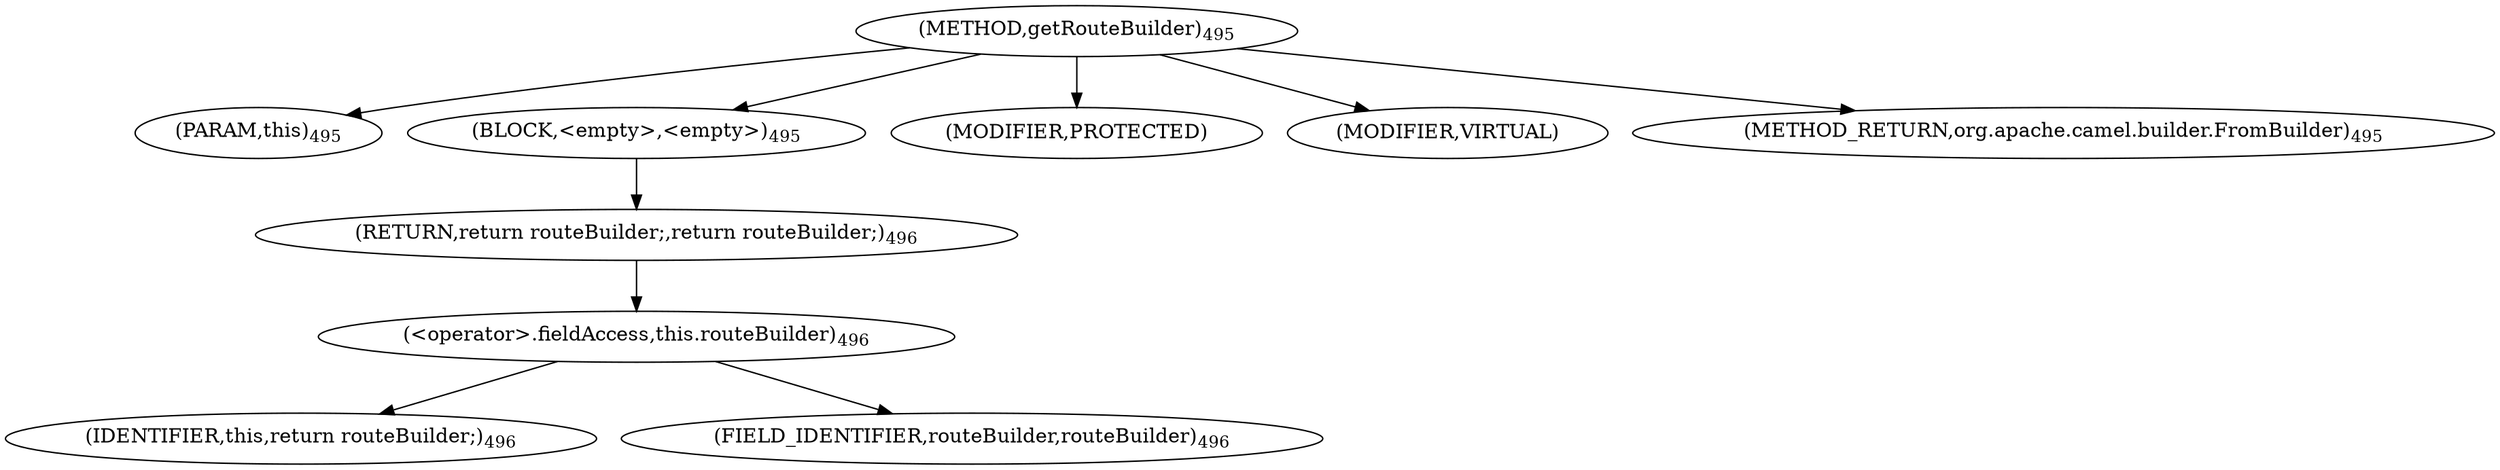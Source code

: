 digraph "getRouteBuilder" {  
"1078" [label = <(METHOD,getRouteBuilder)<SUB>495</SUB>> ]
"1079" [label = <(PARAM,this)<SUB>495</SUB>> ]
"1080" [label = <(BLOCK,&lt;empty&gt;,&lt;empty&gt;)<SUB>495</SUB>> ]
"1081" [label = <(RETURN,return routeBuilder;,return routeBuilder;)<SUB>496</SUB>> ]
"1082" [label = <(&lt;operator&gt;.fieldAccess,this.routeBuilder)<SUB>496</SUB>> ]
"1083" [label = <(IDENTIFIER,this,return routeBuilder;)<SUB>496</SUB>> ]
"1084" [label = <(FIELD_IDENTIFIER,routeBuilder,routeBuilder)<SUB>496</SUB>> ]
"1085" [label = <(MODIFIER,PROTECTED)> ]
"1086" [label = <(MODIFIER,VIRTUAL)> ]
"1087" [label = <(METHOD_RETURN,org.apache.camel.builder.FromBuilder)<SUB>495</SUB>> ]
  "1078" -> "1079" 
  "1078" -> "1080" 
  "1078" -> "1085" 
  "1078" -> "1086" 
  "1078" -> "1087" 
  "1080" -> "1081" 
  "1081" -> "1082" 
  "1082" -> "1083" 
  "1082" -> "1084" 
}

